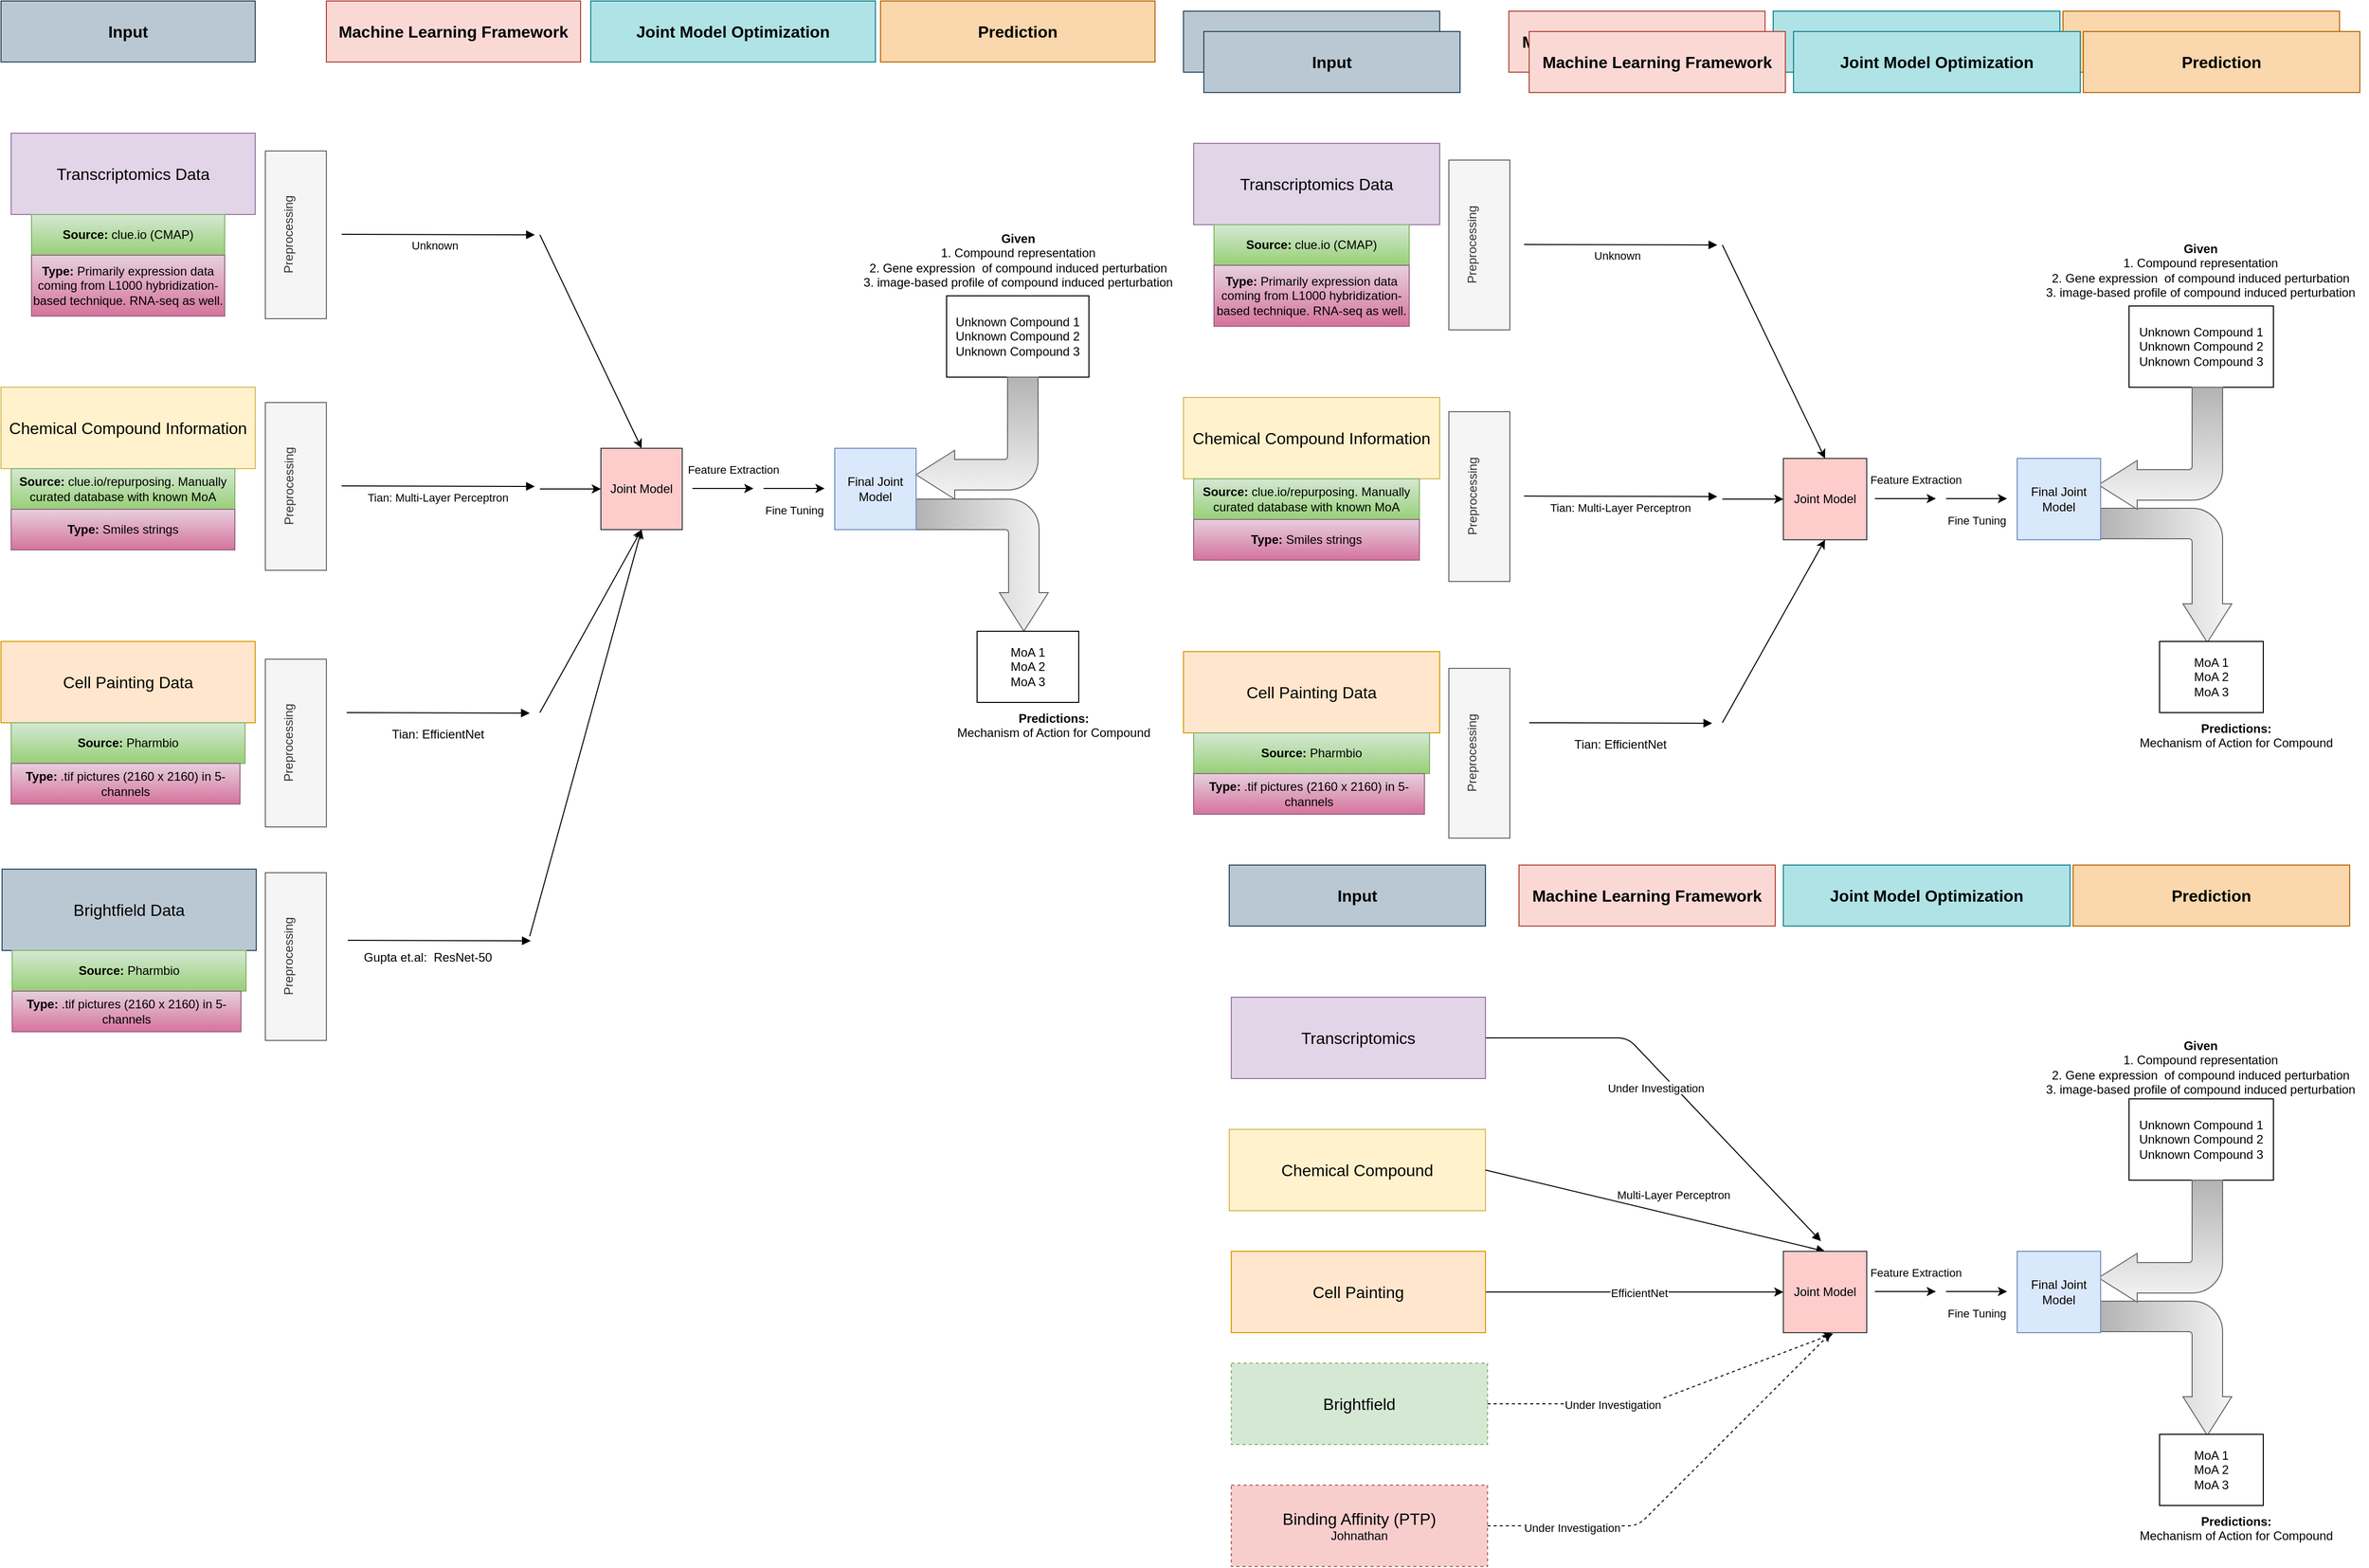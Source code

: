 <mxfile version="21.0.6" type="github">
  <diagram id="kgpKYQtTHZ0yAKxKKP6v" name="Page-1">
    <mxGraphModel dx="1924" dy="2059" grid="1" gridSize="10" guides="1" tooltips="1" connect="1" arrows="1" fold="1" page="1" pageScale="1" pageWidth="850" pageHeight="1100" math="0" shadow="0">
      <root>
        <mxCell id="0" />
        <mxCell id="1" parent="0" />
        <mxCell id="3nuBFxr9cyL0pnOWT2aG-9" value="Unknown" style="verticalAlign=bottom;endArrow=block;shadow=0;strokeWidth=1;" parent="1" edge="1">
          <mxGeometry x="-0.032" y="-20" relative="1" as="geometry">
            <mxPoint x="365" y="119.5" as="sourcePoint" />
            <mxPoint x="555" y="120" as="targetPoint" />
            <mxPoint as="offset" />
          </mxGeometry>
        </mxCell>
        <mxCell id="D1hPwI1u1eyKQ4dJg58t-1" value="&lt;font style=&quot;font-size: 16px;&quot;&gt;Transcriptomics Data&lt;/font&gt;" style="rounded=0;whiteSpace=wrap;html=1;fillColor=#e1d5e7;strokeColor=#9673a6;" parent="1" vertex="1">
          <mxGeometry x="40" y="20" width="240" height="80" as="geometry" />
        </mxCell>
        <mxCell id="D1hPwI1u1eyKQ4dJg58t-2" value="&lt;font style=&quot;font-size: 16px;&quot;&gt;Chemical Compound Information&lt;/font&gt;" style="rounded=0;whiteSpace=wrap;html=1;fillColor=#fff2cc;strokeColor=#d6b656;" parent="1" vertex="1">
          <mxGeometry x="30" y="270" width="250" height="80" as="geometry" />
        </mxCell>
        <mxCell id="D1hPwI1u1eyKQ4dJg58t-5" value="&lt;font style=&quot;font-size: 16px;&quot;&gt;Cell Painting Data&lt;/font&gt;" style="rounded=0;whiteSpace=wrap;html=1;fillColor=#ffe6cc;strokeColor=#d79b00;" parent="1" vertex="1">
          <mxGeometry x="30" y="520" width="250" height="80" as="geometry" />
        </mxCell>
        <mxCell id="D1hPwI1u1eyKQ4dJg58t-7" value="&lt;b&gt;Source:&lt;/b&gt; clue.io (CMAP)" style="rounded=0;whiteSpace=wrap;html=1;fillColor=#d5e8d4;gradientColor=#97d077;strokeColor=#82b366;" parent="1" vertex="1">
          <mxGeometry x="60" y="100" width="190" height="40" as="geometry" />
        </mxCell>
        <mxCell id="D1hPwI1u1eyKQ4dJg58t-8" value="&lt;b&gt;Source: &lt;/b&gt;clue.io/repurposing. Manually curated database with known MoA" style="rounded=0;whiteSpace=wrap;html=1;fillColor=#d5e8d4;gradientColor=#97d077;strokeColor=#82b366;" parent="1" vertex="1">
          <mxGeometry x="40" y="350" width="220" height="40" as="geometry" />
        </mxCell>
        <mxCell id="D1hPwI1u1eyKQ4dJg58t-9" value="&lt;b&gt;Source: &lt;/b&gt;Pharmbio " style="rounded=0;whiteSpace=wrap;html=1;fillColor=#d5e8d4;gradientColor=#97d077;strokeColor=#82b366;" parent="1" vertex="1">
          <mxGeometry x="40" y="600" width="230" height="40" as="geometry" />
        </mxCell>
        <mxCell id="D1hPwI1u1eyKQ4dJg58t-12" value="Tian: EfficientNet " style="verticalAlign=bottom;endArrow=block;shadow=0;strokeWidth=1;fontSize=12;" parent="1" edge="1">
          <mxGeometry x="0.001" y="-30" relative="1" as="geometry">
            <mxPoint x="370" y="590" as="sourcePoint" />
            <mxPoint x="550" y="590.5" as="targetPoint" />
            <mxPoint as="offset" />
          </mxGeometry>
        </mxCell>
        <mxCell id="D1hPwI1u1eyKQ4dJg58t-13" value="Tian: Multi-Layer Perceptron&#xa;" style="verticalAlign=bottom;endArrow=block;shadow=0;strokeWidth=1;" parent="1" edge="1">
          <mxGeometry x="0.001" y="-33" relative="1" as="geometry">
            <mxPoint x="365" y="367" as="sourcePoint" />
            <mxPoint x="555" y="367.5" as="targetPoint" />
            <mxPoint as="offset" />
            <Array as="points" />
          </mxGeometry>
        </mxCell>
        <mxCell id="D1hPwI1u1eyKQ4dJg58t-14" value="&lt;font style=&quot;font-size: 16px;&quot;&gt;Input&lt;/font&gt;" style="rounded=0;whiteSpace=wrap;html=1;fontStyle=1;fillColor=#bac8d3;strokeColor=#23445d;" parent="1" vertex="1">
          <mxGeometry x="30" y="-110" width="250" height="60" as="geometry" />
        </mxCell>
        <mxCell id="D1hPwI1u1eyKQ4dJg58t-15" value="&lt;b&gt;&lt;font style=&quot;font-size: 16px;&quot;&gt;Machine Learning Framework&lt;/font&gt;&lt;/b&gt;" style="rounded=0;whiteSpace=wrap;html=1;fillColor=#fad9d5;strokeColor=#ae4132;" parent="1" vertex="1">
          <mxGeometry x="350" y="-110" width="250" height="60" as="geometry" />
        </mxCell>
        <mxCell id="D1hPwI1u1eyKQ4dJg58t-16" value="&lt;b&gt;&lt;font style=&quot;font-size: 16px;&quot;&gt;Prediction&lt;/font&gt;&lt;/b&gt;" style="rounded=0;whiteSpace=wrap;html=1;fillColor=#fad7ac;strokeColor=#b46504;" parent="1" vertex="1">
          <mxGeometry x="895" y="-110" width="270" height="60" as="geometry" />
        </mxCell>
        <mxCell id="D1hPwI1u1eyKQ4dJg58t-17" value="&lt;b&gt;Type:&lt;/b&gt; Primarily expression data coming from L1000 hybridization-based technique. RNA-seq as well." style="rounded=0;whiteSpace=wrap;html=1;fillColor=#e6d0de;gradientColor=#d5739d;strokeColor=#996185;" parent="1" vertex="1">
          <mxGeometry x="60" y="140" width="190" height="60" as="geometry" />
        </mxCell>
        <mxCell id="D1hPwI1u1eyKQ4dJg58t-22" value="&lt;b&gt;Type:&lt;/b&gt; .tif pictures (2160 x 2160) in 5-channels" style="rounded=0;whiteSpace=wrap;html=1;fillColor=#e6d0de;gradientColor=#d5739d;strokeColor=#996185;" parent="1" vertex="1">
          <mxGeometry x="40" y="640" width="225" height="40" as="geometry" />
        </mxCell>
        <mxCell id="D1hPwI1u1eyKQ4dJg58t-24" value="&lt;b&gt;Type:&lt;/b&gt; Smiles strings" style="rounded=0;whiteSpace=wrap;html=1;fillColor=#e6d0de;gradientColor=#d5739d;strokeColor=#996185;" parent="1" vertex="1">
          <mxGeometry x="40" y="390" width="220" height="40" as="geometry" />
        </mxCell>
        <mxCell id="D1hPwI1u1eyKQ4dJg58t-26" value="&lt;div&gt;Preprocessing&lt;/div&gt;&lt;div&gt;&lt;br&gt;&lt;/div&gt;" style="rounded=0;whiteSpace=wrap;html=1;rotation=-90;fillColor=#f5f5f5;fontColor=#333333;strokeColor=#666666;" parent="1" vertex="1">
          <mxGeometry x="237.5" y="337.5" width="165" height="60" as="geometry" />
        </mxCell>
        <mxCell id="D1hPwI1u1eyKQ4dJg58t-27" value="&lt;div&gt;Preprocessing&lt;/div&gt;&lt;div&gt;&lt;br&gt;&lt;/div&gt;" style="rounded=0;whiteSpace=wrap;html=1;rotation=-90;fillColor=#f5f5f5;fontColor=#333333;strokeColor=#666666;" parent="1" vertex="1">
          <mxGeometry x="237.5" y="90" width="165" height="60" as="geometry" />
        </mxCell>
        <mxCell id="D1hPwI1u1eyKQ4dJg58t-28" value="&lt;div&gt;Preprocessing&lt;/div&gt;&lt;div&gt;&lt;br&gt;&lt;/div&gt;" style="rounded=0;whiteSpace=wrap;html=1;rotation=-90;fillColor=#f5f5f5;fontColor=#333333;strokeColor=#666666;" parent="1" vertex="1">
          <mxGeometry x="237.5" y="590" width="165" height="60" as="geometry" />
        </mxCell>
        <mxCell id="D1hPwI1u1eyKQ4dJg58t-30" value="" style="endArrow=classic;html=1;rounded=0;entryX=0.5;entryY=0;entryDx=0;entryDy=0;" parent="1" target="D1hPwI1u1eyKQ4dJg58t-31" edge="1">
          <mxGeometry width="50" height="50" relative="1" as="geometry">
            <mxPoint x="560" y="120" as="sourcePoint" />
            <mxPoint x="660" y="300" as="targetPoint" />
          </mxGeometry>
        </mxCell>
        <mxCell id="D1hPwI1u1eyKQ4dJg58t-31" value="Joint Model" style="whiteSpace=wrap;html=1;aspect=fixed;fillColor=#ffcccc;strokeColor=#36393d;" parent="1" vertex="1">
          <mxGeometry x="620" y="330" width="80" height="80" as="geometry" />
        </mxCell>
        <mxCell id="D1hPwI1u1eyKQ4dJg58t-32" value="" style="endArrow=classic;html=1;rounded=0;entryX=0.5;entryY=1;entryDx=0;entryDy=0;" parent="1" target="D1hPwI1u1eyKQ4dJg58t-31" edge="1">
          <mxGeometry width="50" height="50" relative="1" as="geometry">
            <mxPoint x="560" y="590" as="sourcePoint" />
            <mxPoint x="690" y="410" as="targetPoint" />
          </mxGeometry>
        </mxCell>
        <mxCell id="D1hPwI1u1eyKQ4dJg58t-33" value="" style="endArrow=classic;html=1;rounded=0;entryX=0;entryY=0.5;entryDx=0;entryDy=0;" parent="1" target="D1hPwI1u1eyKQ4dJg58t-31" edge="1">
          <mxGeometry width="50" height="50" relative="1" as="geometry">
            <mxPoint x="560" y="370" as="sourcePoint" />
            <mxPoint x="690" y="190" as="targetPoint" />
          </mxGeometry>
        </mxCell>
        <mxCell id="D1hPwI1u1eyKQ4dJg58t-34" value="&lt;b&gt;&lt;font style=&quot;font-size: 16px;&quot;&gt;Joint Model Optimization&lt;/font&gt;&lt;/b&gt;" style="rounded=0;whiteSpace=wrap;html=1;fillColor=#b0e3e6;strokeColor=#0e8088;" parent="1" vertex="1">
          <mxGeometry x="610" y="-110" width="280" height="60" as="geometry" />
        </mxCell>
        <mxCell id="D1hPwI1u1eyKQ4dJg58t-36" value="&lt;div&gt;Unknown Compound 1&lt;/div&gt;&lt;div&gt;Unknown Compound 2 Unknown Compound 3&lt;br&gt;&lt;/div&gt;" style="rounded=0;whiteSpace=wrap;html=1;" parent="1" vertex="1">
          <mxGeometry x="960" y="180" width="140" height="80" as="geometry" />
        </mxCell>
        <mxCell id="D1hPwI1u1eyKQ4dJg58t-46" value="" style="html=1;shadow=0;dashed=0;align=center;verticalAlign=middle;shape=mxgraph.arrows2.bendArrow;dy=15;dx=38;notch=0;arrowHead=48;rounded=1;fontSize=12;rotation=90;fillColor=#f5f5f5;strokeColor=#666666;gradientColor=#b3b3b3;" parent="1" vertex="1">
          <mxGeometry x="930" y="380" width="130" height="130" as="geometry" />
        </mxCell>
        <mxCell id="D1hPwI1u1eyKQ4dJg58t-48" value="" style="html=1;shadow=0;dashed=0;align=center;verticalAlign=middle;shape=mxgraph.arrows2.bendArrow;dy=15;dx=38;notch=0;arrowHead=48;rounded=1;fontSize=12;rotation=-180;fillColor=#f5f5f5;strokeColor=#666666;gradientColor=#b3b3b3;" parent="1" vertex="1">
          <mxGeometry x="930" y="260" width="120" height="120" as="geometry" />
        </mxCell>
        <mxCell id="D1hPwI1u1eyKQ4dJg58t-49" value="&lt;div&gt;MoA 1&lt;/div&gt;&lt;div&gt;MoA 2&lt;/div&gt;&lt;div&gt;MoA 3&lt;br&gt;&lt;/div&gt;" style="rounded=0;whiteSpace=wrap;html=1;" parent="1" vertex="1">
          <mxGeometry x="990" y="510" width="100" height="70" as="geometry" />
        </mxCell>
        <mxCell id="D1hPwI1u1eyKQ4dJg58t-50" value="&lt;div&gt;&lt;b&gt;Given&lt;/b&gt;&lt;/div&gt;&lt;div&gt;1. Compound representation&lt;/div&gt;&lt;div&gt;2. Gene expression&amp;nbsp; of compound induced perturbation&lt;/div&gt;&lt;div&gt;3. image-based profile of compound induced perturbation&lt;br&gt;&lt;/div&gt;" style="text;html=1;align=center;verticalAlign=middle;resizable=0;points=[];autosize=1;strokeColor=none;fillColor=none;fontSize=12;" parent="1" vertex="1">
          <mxGeometry x="865" y="110" width="330" height="70" as="geometry" />
        </mxCell>
        <mxCell id="D1hPwI1u1eyKQ4dJg58t-51" value="&lt;div&gt;&lt;b&gt;Predictions:&lt;/b&gt;&lt;/div&gt;&lt;div&gt;Mechanism of Action for Compound&lt;/div&gt;&lt;div&gt;&lt;br&gt;&lt;/div&gt;" style="text;html=1;align=center;verticalAlign=middle;resizable=0;points=[];autosize=1;strokeColor=none;fillColor=none;fontSize=12;" parent="1" vertex="1">
          <mxGeometry x="960" y="580" width="210" height="60" as="geometry" />
        </mxCell>
        <mxCell id="mocRb3aVS4eG0VOFSvYx-1" value="&lt;font style=&quot;font-size: 16px;&quot;&gt;Brightfield Data&lt;/font&gt;" style="rounded=0;whiteSpace=wrap;html=1;fillColor=#bac8d3;strokeColor=#23445d;" parent="1" vertex="1">
          <mxGeometry x="31" y="744" width="250" height="80" as="geometry" />
        </mxCell>
        <mxCell id="mocRb3aVS4eG0VOFSvYx-2" value="&lt;b&gt;Source: &lt;/b&gt;Pharmbio " style="rounded=0;whiteSpace=wrap;html=1;fillColor=#d5e8d4;gradientColor=#97d077;strokeColor=#82b366;" parent="1" vertex="1">
          <mxGeometry x="41" y="824" width="230" height="40" as="geometry" />
        </mxCell>
        <mxCell id="mocRb3aVS4eG0VOFSvYx-3" value="Gupta et.al:  ResNet-50" style="verticalAlign=bottom;endArrow=block;shadow=0;strokeWidth=1;fontSize=12;" parent="1" edge="1">
          <mxGeometry x="-0.121" y="-26" relative="1" as="geometry">
            <mxPoint x="371" y="814" as="sourcePoint" />
            <mxPoint x="551" y="814.5" as="targetPoint" />
            <mxPoint as="offset" />
          </mxGeometry>
        </mxCell>
        <mxCell id="mocRb3aVS4eG0VOFSvYx-4" value="&lt;div&gt;&lt;b&gt;Type:&lt;/b&gt; .tif pictures (2160 x 2160) in 5-channels&lt;/div&gt;" style="rounded=0;whiteSpace=wrap;html=1;fillColor=#e6d0de;gradientColor=#d5739d;strokeColor=#996185;" parent="1" vertex="1">
          <mxGeometry x="41" y="864" width="225" height="40" as="geometry" />
        </mxCell>
        <mxCell id="mocRb3aVS4eG0VOFSvYx-5" value="&lt;div&gt;Preprocessing&lt;/div&gt;&lt;div&gt;&lt;br&gt;&lt;/div&gt;" style="rounded=0;whiteSpace=wrap;html=1;rotation=-90;fillColor=#f5f5f5;fontColor=#333333;strokeColor=#666666;" parent="1" vertex="1">
          <mxGeometry x="237.5" y="800" width="165" height="60" as="geometry" />
        </mxCell>
        <mxCell id="mocRb3aVS4eG0VOFSvYx-6" value="" style="endArrow=classic;html=1;rounded=0;" parent="1" edge="1">
          <mxGeometry width="50" height="50" relative="1" as="geometry">
            <mxPoint x="550" y="810" as="sourcePoint" />
            <mxPoint x="660" y="410" as="targetPoint" />
          </mxGeometry>
        </mxCell>
        <mxCell id="TUwUTNBatRXr4J6QnmyJ-1" value="" style="endArrow=classic;html=1;rounded=0;entryX=0;entryY=0.5;entryDx=0;entryDy=0;" parent="1" edge="1">
          <mxGeometry width="50" height="50" relative="1" as="geometry">
            <mxPoint x="710" y="369.5" as="sourcePoint" />
            <mxPoint x="770" y="369.5" as="targetPoint" />
          </mxGeometry>
        </mxCell>
        <mxCell id="TUwUTNBatRXr4J6QnmyJ-4" value="Feature Extraction" style="edgeLabel;html=1;align=center;verticalAlign=middle;resizable=0;points=[];" parent="TUwUTNBatRXr4J6QnmyJ-1" vertex="1" connectable="0">
          <mxGeometry x="-0.333" y="-1" relative="1" as="geometry">
            <mxPoint x="20" y="-20" as="offset" />
          </mxGeometry>
        </mxCell>
        <mxCell id="TUwUTNBatRXr4J6QnmyJ-2" value="Fine Tuning" style="endArrow=classic;html=1;rounded=0;entryX=0;entryY=0.5;entryDx=0;entryDy=0;" parent="1" edge="1">
          <mxGeometry y="-20" width="50" height="50" relative="1" as="geometry">
            <mxPoint x="780" y="369.5" as="sourcePoint" />
            <mxPoint x="840" y="369.5" as="targetPoint" />
            <mxPoint y="1" as="offset" />
          </mxGeometry>
        </mxCell>
        <mxCell id="TUwUTNBatRXr4J6QnmyJ-3" value="Final Joint Model" style="whiteSpace=wrap;html=1;aspect=fixed;fillColor=#dae8fc;strokeColor=#6c8ebf;" parent="1" vertex="1">
          <mxGeometry x="850" y="330" width="80" height="80" as="geometry" />
        </mxCell>
        <mxCell id="cC5Lswz_oZdZxd0lIUzK-1" value="Unknown" style="verticalAlign=bottom;endArrow=block;shadow=0;strokeWidth=1;" edge="1" parent="1">
          <mxGeometry x="-0.032" y="-20" relative="1" as="geometry">
            <mxPoint x="1528" y="129.5" as="sourcePoint" />
            <mxPoint x="1718" y="130" as="targetPoint" />
            <mxPoint as="offset" />
          </mxGeometry>
        </mxCell>
        <mxCell id="cC5Lswz_oZdZxd0lIUzK-2" value="&lt;font style=&quot;font-size: 16px;&quot;&gt;Transcriptomics Data&lt;/font&gt;" style="rounded=0;whiteSpace=wrap;html=1;fillColor=#e1d5e7;strokeColor=#9673a6;" vertex="1" parent="1">
          <mxGeometry x="1203" y="30" width="242" height="80" as="geometry" />
        </mxCell>
        <mxCell id="cC5Lswz_oZdZxd0lIUzK-3" value="&lt;font style=&quot;font-size: 16px;&quot;&gt;Chemical Compound Information&lt;/font&gt;" style="rounded=0;whiteSpace=wrap;html=1;fillColor=#fff2cc;strokeColor=#d6b656;" vertex="1" parent="1">
          <mxGeometry x="1193" y="280" width="252" height="80" as="geometry" />
        </mxCell>
        <mxCell id="cC5Lswz_oZdZxd0lIUzK-4" value="&lt;font style=&quot;font-size: 16px;&quot;&gt;Cell Painting Data&lt;/font&gt;" style="rounded=0;whiteSpace=wrap;html=1;fillColor=#ffe6cc;strokeColor=#d79b00;" vertex="1" parent="1">
          <mxGeometry x="1193" y="530" width="252" height="80" as="geometry" />
        </mxCell>
        <mxCell id="cC5Lswz_oZdZxd0lIUzK-5" value="&lt;b&gt;Source:&lt;/b&gt; clue.io (CMAP)" style="rounded=0;whiteSpace=wrap;html=1;fillColor=#d5e8d4;gradientColor=#97d077;strokeColor=#82b366;" vertex="1" parent="1">
          <mxGeometry x="1223" y="110" width="192" height="40" as="geometry" />
        </mxCell>
        <mxCell id="cC5Lswz_oZdZxd0lIUzK-6" value="&lt;b&gt;Source: &lt;/b&gt;clue.io/repurposing. Manually curated database with known MoA" style="rounded=0;whiteSpace=wrap;html=1;fillColor=#d5e8d4;gradientColor=#97d077;strokeColor=#82b366;" vertex="1" parent="1">
          <mxGeometry x="1203" y="360" width="222" height="40" as="geometry" />
        </mxCell>
        <mxCell id="cC5Lswz_oZdZxd0lIUzK-7" value="&lt;b&gt;Source: &lt;/b&gt;Pharmbio " style="rounded=0;whiteSpace=wrap;html=1;fillColor=#d5e8d4;gradientColor=#97d077;strokeColor=#82b366;" vertex="1" parent="1">
          <mxGeometry x="1203" y="610" width="232" height="40" as="geometry" />
        </mxCell>
        <mxCell id="cC5Lswz_oZdZxd0lIUzK-8" value="Tian: EfficientNet " style="verticalAlign=bottom;endArrow=block;shadow=0;strokeWidth=1;fontSize=12;" edge="1" parent="1">
          <mxGeometry x="0.001" y="-30" relative="1" as="geometry">
            <mxPoint x="1533" y="600" as="sourcePoint" />
            <mxPoint x="1713" y="600.5" as="targetPoint" />
            <mxPoint as="offset" />
          </mxGeometry>
        </mxCell>
        <mxCell id="cC5Lswz_oZdZxd0lIUzK-9" value="Tian: Multi-Layer Perceptron&#xa;" style="verticalAlign=bottom;endArrow=block;shadow=0;strokeWidth=1;" edge="1" parent="1">
          <mxGeometry x="0.001" y="-33" relative="1" as="geometry">
            <mxPoint x="1528" y="377" as="sourcePoint" />
            <mxPoint x="1718" y="377.5" as="targetPoint" />
            <mxPoint as="offset" />
            <Array as="points" />
          </mxGeometry>
        </mxCell>
        <mxCell id="cC5Lswz_oZdZxd0lIUzK-10" value="&lt;font style=&quot;font-size: 16px;&quot;&gt;Input&lt;/font&gt;" style="rounded=0;whiteSpace=wrap;html=1;fontStyle=1;fillColor=#bac8d3;strokeColor=#23445d;" vertex="1" parent="1">
          <mxGeometry x="1193" y="-100" width="252" height="60" as="geometry" />
        </mxCell>
        <mxCell id="cC5Lswz_oZdZxd0lIUzK-11" value="&lt;b&gt;&lt;font style=&quot;font-size: 16px;&quot;&gt;Machine Learning Framework&lt;/font&gt;&lt;/b&gt;" style="rounded=0;whiteSpace=wrap;html=1;fillColor=#fad9d5;strokeColor=#ae4132;" vertex="1" parent="1">
          <mxGeometry x="1513" y="-100" width="252" height="60" as="geometry" />
        </mxCell>
        <mxCell id="cC5Lswz_oZdZxd0lIUzK-12" value="&lt;b&gt;&lt;font style=&quot;font-size: 16px;&quot;&gt;Prediction&lt;/font&gt;&lt;/b&gt;" style="rounded=0;whiteSpace=wrap;html=1;fillColor=#fad7ac;strokeColor=#b46504;" vertex="1" parent="1">
          <mxGeometry x="2058" y="-100" width="272" height="60" as="geometry" />
        </mxCell>
        <mxCell id="cC5Lswz_oZdZxd0lIUzK-13" value="&lt;b&gt;Type:&lt;/b&gt; Primarily expression data coming from L1000 hybridization-based technique. RNA-seq as well." style="rounded=0;whiteSpace=wrap;html=1;fillColor=#e6d0de;gradientColor=#d5739d;strokeColor=#996185;" vertex="1" parent="1">
          <mxGeometry x="1223" y="150" width="192" height="60" as="geometry" />
        </mxCell>
        <mxCell id="cC5Lswz_oZdZxd0lIUzK-14" value="&lt;b&gt;Type:&lt;/b&gt; .tif pictures (2160 x 2160) in 5-channels" style="rounded=0;whiteSpace=wrap;html=1;fillColor=#e6d0de;gradientColor=#d5739d;strokeColor=#996185;" vertex="1" parent="1">
          <mxGeometry x="1203" y="650" width="227" height="40" as="geometry" />
        </mxCell>
        <mxCell id="cC5Lswz_oZdZxd0lIUzK-15" value="&lt;b&gt;Type:&lt;/b&gt; Smiles strings" style="rounded=0;whiteSpace=wrap;html=1;fillColor=#e6d0de;gradientColor=#d5739d;strokeColor=#996185;" vertex="1" parent="1">
          <mxGeometry x="1203" y="400" width="222" height="40" as="geometry" />
        </mxCell>
        <mxCell id="cC5Lswz_oZdZxd0lIUzK-16" value="&lt;div&gt;Preprocessing&lt;/div&gt;&lt;div&gt;&lt;br&gt;&lt;/div&gt;" style="rounded=0;whiteSpace=wrap;html=1;rotation=-90;fillColor=#f5f5f5;fontColor=#333333;strokeColor=#666666;" vertex="1" parent="1">
          <mxGeometry x="1400.5" y="347.5" width="167" height="60" as="geometry" />
        </mxCell>
        <mxCell id="cC5Lswz_oZdZxd0lIUzK-17" value="&lt;div&gt;Preprocessing&lt;/div&gt;&lt;div&gt;&lt;br&gt;&lt;/div&gt;" style="rounded=0;whiteSpace=wrap;html=1;rotation=-90;fillColor=#f5f5f5;fontColor=#333333;strokeColor=#666666;" vertex="1" parent="1">
          <mxGeometry x="1400.5" y="100" width="167" height="60" as="geometry" />
        </mxCell>
        <mxCell id="cC5Lswz_oZdZxd0lIUzK-18" value="&lt;div&gt;Preprocessing&lt;/div&gt;&lt;div&gt;&lt;br&gt;&lt;/div&gt;" style="rounded=0;whiteSpace=wrap;html=1;rotation=-90;fillColor=#f5f5f5;fontColor=#333333;strokeColor=#666666;" vertex="1" parent="1">
          <mxGeometry x="1400.5" y="600" width="167" height="60" as="geometry" />
        </mxCell>
        <mxCell id="cC5Lswz_oZdZxd0lIUzK-19" value="" style="endArrow=classic;html=1;rounded=0;entryX=0.5;entryY=0;entryDx=0;entryDy=0;" edge="1" parent="1" target="cC5Lswz_oZdZxd0lIUzK-20">
          <mxGeometry width="50" height="50" relative="1" as="geometry">
            <mxPoint x="1723" y="130" as="sourcePoint" />
            <mxPoint x="1823" y="310" as="targetPoint" />
          </mxGeometry>
        </mxCell>
        <mxCell id="cC5Lswz_oZdZxd0lIUzK-20" value="Joint Model" style="whiteSpace=wrap;html=1;aspect=fixed;fillColor=#ffcccc;strokeColor=#36393d;" vertex="1" parent="1">
          <mxGeometry x="1783" y="340" width="82" height="80" as="geometry" />
        </mxCell>
        <mxCell id="cC5Lswz_oZdZxd0lIUzK-21" value="" style="endArrow=classic;html=1;rounded=0;entryX=0.5;entryY=1;entryDx=0;entryDy=0;" edge="1" parent="1" target="cC5Lswz_oZdZxd0lIUzK-20">
          <mxGeometry width="50" height="50" relative="1" as="geometry">
            <mxPoint x="1723" y="600" as="sourcePoint" />
            <mxPoint x="1853" y="420" as="targetPoint" />
          </mxGeometry>
        </mxCell>
        <mxCell id="cC5Lswz_oZdZxd0lIUzK-22" value="" style="endArrow=classic;html=1;rounded=0;entryX=0;entryY=0.5;entryDx=0;entryDy=0;" edge="1" parent="1" target="cC5Lswz_oZdZxd0lIUzK-20">
          <mxGeometry width="50" height="50" relative="1" as="geometry">
            <mxPoint x="1723" y="380" as="sourcePoint" />
            <mxPoint x="1853" y="200" as="targetPoint" />
          </mxGeometry>
        </mxCell>
        <mxCell id="cC5Lswz_oZdZxd0lIUzK-23" value="&lt;b&gt;&lt;font style=&quot;font-size: 16px;&quot;&gt;Joint Model Optimization&lt;/font&gt;&lt;/b&gt;" style="rounded=0;whiteSpace=wrap;html=1;fillColor=#b0e3e6;strokeColor=#0e8088;" vertex="1" parent="1">
          <mxGeometry x="1773" y="-100" width="282" height="60" as="geometry" />
        </mxCell>
        <mxCell id="cC5Lswz_oZdZxd0lIUzK-24" value="&lt;div&gt;Unknown Compound 1&lt;/div&gt;&lt;div&gt;Unknown Compound 2 Unknown Compound 3&lt;br&gt;&lt;/div&gt;" style="rounded=0;whiteSpace=wrap;html=1;" vertex="1" parent="1">
          <mxGeometry x="2123" y="190" width="142" height="80" as="geometry" />
        </mxCell>
        <mxCell id="cC5Lswz_oZdZxd0lIUzK-25" value="" style="html=1;shadow=0;dashed=0;align=center;verticalAlign=middle;shape=mxgraph.arrows2.bendArrow;dy=15;dx=38;notch=0;arrowHead=48;rounded=1;fontSize=12;rotation=90;fillColor=#f5f5f5;strokeColor=#666666;gradientColor=#b3b3b3;" vertex="1" parent="1">
          <mxGeometry x="2093" y="390" width="132" height="130" as="geometry" />
        </mxCell>
        <mxCell id="cC5Lswz_oZdZxd0lIUzK-26" value="" style="html=1;shadow=0;dashed=0;align=center;verticalAlign=middle;shape=mxgraph.arrows2.bendArrow;dy=15;dx=38;notch=0;arrowHead=48;rounded=1;fontSize=12;rotation=-180;fillColor=#f5f5f5;strokeColor=#666666;gradientColor=#b3b3b3;" vertex="1" parent="1">
          <mxGeometry x="2093" y="270" width="122" height="120" as="geometry" />
        </mxCell>
        <mxCell id="cC5Lswz_oZdZxd0lIUzK-27" value="&lt;div&gt;MoA 1&lt;/div&gt;&lt;div&gt;MoA 2&lt;/div&gt;&lt;div&gt;MoA 3&lt;br&gt;&lt;/div&gt;" style="rounded=0;whiteSpace=wrap;html=1;" vertex="1" parent="1">
          <mxGeometry x="2153" y="520" width="102" height="70" as="geometry" />
        </mxCell>
        <mxCell id="cC5Lswz_oZdZxd0lIUzK-28" value="&lt;div&gt;&lt;b&gt;Given&lt;/b&gt;&lt;/div&gt;&lt;div&gt;1. Compound representation&lt;/div&gt;&lt;div&gt;2. Gene expression&amp;nbsp; of compound induced perturbation&lt;/div&gt;&lt;div&gt;3. image-based profile of compound induced perturbation&lt;br&gt;&lt;/div&gt;" style="text;html=1;align=center;verticalAlign=middle;resizable=0;points=[];autosize=1;strokeColor=none;fillColor=none;fontSize=12;" vertex="1" parent="1">
          <mxGeometry x="2028" y="120" width="330" height="70" as="geometry" />
        </mxCell>
        <mxCell id="cC5Lswz_oZdZxd0lIUzK-29" value="&lt;div&gt;&lt;b&gt;Predictions:&lt;/b&gt;&lt;/div&gt;&lt;div&gt;Mechanism of Action for Compound&lt;/div&gt;&lt;div&gt;&lt;br&gt;&lt;/div&gt;" style="text;html=1;align=center;verticalAlign=middle;resizable=0;points=[];autosize=1;strokeColor=none;fillColor=none;fontSize=12;" vertex="1" parent="1">
          <mxGeometry x="2123" y="590" width="210" height="60" as="geometry" />
        </mxCell>
        <mxCell id="cC5Lswz_oZdZxd0lIUzK-36" value="" style="endArrow=classic;html=1;rounded=0;entryX=0;entryY=0.5;entryDx=0;entryDy=0;" edge="1" parent="1">
          <mxGeometry width="50" height="50" relative="1" as="geometry">
            <mxPoint x="1873" y="379.5" as="sourcePoint" />
            <mxPoint x="1933" y="379.5" as="targetPoint" />
          </mxGeometry>
        </mxCell>
        <mxCell id="cC5Lswz_oZdZxd0lIUzK-37" value="Feature Extraction" style="edgeLabel;html=1;align=center;verticalAlign=middle;resizable=0;points=[];" vertex="1" connectable="0" parent="cC5Lswz_oZdZxd0lIUzK-36">
          <mxGeometry x="-0.333" y="-1" relative="1" as="geometry">
            <mxPoint x="20" y="-20" as="offset" />
          </mxGeometry>
        </mxCell>
        <mxCell id="cC5Lswz_oZdZxd0lIUzK-38" value="Fine Tuning" style="endArrow=classic;html=1;rounded=0;entryX=0;entryY=0.5;entryDx=0;entryDy=0;" edge="1" parent="1">
          <mxGeometry y="-20" width="50" height="50" relative="1" as="geometry">
            <mxPoint x="1943" y="379.5" as="sourcePoint" />
            <mxPoint x="2003" y="379.5" as="targetPoint" />
            <mxPoint y="1" as="offset" />
          </mxGeometry>
        </mxCell>
        <mxCell id="cC5Lswz_oZdZxd0lIUzK-39" value="Final Joint Model" style="whiteSpace=wrap;html=1;aspect=fixed;fillColor=#dae8fc;strokeColor=#6c8ebf;" vertex="1" parent="1">
          <mxGeometry x="2013" y="340" width="82" height="80" as="geometry" />
        </mxCell>
        <mxCell id="cC5Lswz_oZdZxd0lIUzK-40" value="Under Investigation" style="verticalAlign=bottom;endArrow=block;shadow=0;strokeWidth=1;exitX=1;exitY=0.5;exitDx=0;exitDy=0;" edge="1" parent="1" source="cC5Lswz_oZdZxd0lIUzK-41">
          <mxGeometry x="-0.032" y="-20" relative="1" as="geometry">
            <mxPoint x="1540" y="910" as="sourcePoint" />
            <mxPoint x="1820" y="1110" as="targetPoint" />
            <mxPoint as="offset" />
            <Array as="points">
              <mxPoint x="1630" y="910" />
            </Array>
          </mxGeometry>
        </mxCell>
        <mxCell id="cC5Lswz_oZdZxd0lIUzK-41" value="&lt;font style=&quot;font-size: 16px;&quot;&gt;Transcriptomics&lt;br&gt;&lt;/font&gt;" style="rounded=0;whiteSpace=wrap;html=1;fillColor=#e1d5e7;strokeColor=#9673a6;" vertex="1" parent="1">
          <mxGeometry x="1240" y="870" width="250" height="80" as="geometry" />
        </mxCell>
        <mxCell id="cC5Lswz_oZdZxd0lIUzK-42" value="&lt;font style=&quot;font-size: 16px;&quot;&gt;Chemical Compound&lt;br&gt;&lt;/font&gt;" style="rounded=0;whiteSpace=wrap;html=1;fillColor=#fff2cc;strokeColor=#d6b656;" vertex="1" parent="1">
          <mxGeometry x="1238" y="1000" width="252" height="80" as="geometry" />
        </mxCell>
        <mxCell id="cC5Lswz_oZdZxd0lIUzK-80" style="edgeStyle=orthogonalEdgeStyle;rounded=0;orthogonalLoop=1;jettySize=auto;html=1;entryX=0;entryY=0.5;entryDx=0;entryDy=0;" edge="1" parent="1" source="cC5Lswz_oZdZxd0lIUzK-43" target="cC5Lswz_oZdZxd0lIUzK-56">
          <mxGeometry relative="1" as="geometry">
            <mxPoint x="1680" y="1160" as="targetPoint" />
          </mxGeometry>
        </mxCell>
        <mxCell id="cC5Lswz_oZdZxd0lIUzK-95" value="EfficientNet" style="edgeLabel;html=1;align=center;verticalAlign=middle;resizable=0;points=[];" vertex="1" connectable="0" parent="cC5Lswz_oZdZxd0lIUzK-80">
          <mxGeometry x="0.031" y="-1" relative="1" as="geometry">
            <mxPoint as="offset" />
          </mxGeometry>
        </mxCell>
        <mxCell id="cC5Lswz_oZdZxd0lIUzK-43" value="&lt;font style=&quot;font-size: 16px;&quot;&gt;Cell Painting&lt;br&gt;&lt;/font&gt;" style="rounded=0;whiteSpace=wrap;html=1;fillColor=#ffe6cc;strokeColor=#d79b00;" vertex="1" parent="1">
          <mxGeometry x="1240" y="1120" width="250" height="80" as="geometry" />
        </mxCell>
        <mxCell id="cC5Lswz_oZdZxd0lIUzK-48" value="Multi-Layer Perceptron&#xa;" style="verticalAlign=bottom;endArrow=block;shadow=0;strokeWidth=1;exitX=1;exitY=0.5;exitDx=0;exitDy=0;entryX=0.5;entryY=0;entryDx=0;entryDy=0;" edge="1" parent="1" source="cC5Lswz_oZdZxd0lIUzK-42" target="cC5Lswz_oZdZxd0lIUzK-56">
          <mxGeometry x="0.112" y="-2" relative="1" as="geometry">
            <mxPoint x="1528" y="1157" as="sourcePoint" />
            <mxPoint x="1718" y="1157.5" as="targetPoint" />
            <mxPoint as="offset" />
            <Array as="points" />
          </mxGeometry>
        </mxCell>
        <mxCell id="cC5Lswz_oZdZxd0lIUzK-56" value="Joint Model" style="whiteSpace=wrap;html=1;aspect=fixed;fillColor=#ffcccc;strokeColor=#36393d;" vertex="1" parent="1">
          <mxGeometry x="1783" y="1120" width="82" height="80" as="geometry" />
        </mxCell>
        <mxCell id="cC5Lswz_oZdZxd0lIUzK-59" value="&lt;div&gt;Unknown Compound 1&lt;/div&gt;&lt;div&gt;Unknown Compound 2 Unknown Compound 3&lt;br&gt;&lt;/div&gt;" style="rounded=0;whiteSpace=wrap;html=1;" vertex="1" parent="1">
          <mxGeometry x="2123" y="970" width="142" height="80" as="geometry" />
        </mxCell>
        <mxCell id="cC5Lswz_oZdZxd0lIUzK-60" value="" style="html=1;shadow=0;dashed=0;align=center;verticalAlign=middle;shape=mxgraph.arrows2.bendArrow;dy=15;dx=38;notch=0;arrowHead=48;rounded=1;fontSize=12;rotation=90;fillColor=#f5f5f5;strokeColor=#666666;gradientColor=#b3b3b3;" vertex="1" parent="1">
          <mxGeometry x="2093" y="1170" width="132" height="130" as="geometry" />
        </mxCell>
        <mxCell id="cC5Lswz_oZdZxd0lIUzK-61" value="" style="html=1;shadow=0;dashed=0;align=center;verticalAlign=middle;shape=mxgraph.arrows2.bendArrow;dy=15;dx=38;notch=0;arrowHead=48;rounded=1;fontSize=12;rotation=-180;fillColor=#f5f5f5;strokeColor=#666666;gradientColor=#b3b3b3;" vertex="1" parent="1">
          <mxGeometry x="2093" y="1050" width="122" height="120" as="geometry" />
        </mxCell>
        <mxCell id="cC5Lswz_oZdZxd0lIUzK-62" value="&lt;div&gt;MoA 1&lt;/div&gt;&lt;div&gt;MoA 2&lt;/div&gt;&lt;div&gt;MoA 3&lt;br&gt;&lt;/div&gt;" style="rounded=0;whiteSpace=wrap;html=1;" vertex="1" parent="1">
          <mxGeometry x="2153" y="1300" width="102" height="70" as="geometry" />
        </mxCell>
        <mxCell id="cC5Lswz_oZdZxd0lIUzK-63" value="&lt;div&gt;&lt;b&gt;Predictions:&lt;/b&gt;&lt;/div&gt;&lt;div&gt;Mechanism of Action for Compound&lt;/div&gt;&lt;div&gt;&lt;br&gt;&lt;/div&gt;" style="text;html=1;align=center;verticalAlign=middle;resizable=0;points=[];autosize=1;strokeColor=none;fillColor=none;fontSize=12;" vertex="1" parent="1">
          <mxGeometry x="2123" y="1370" width="210" height="60" as="geometry" />
        </mxCell>
        <mxCell id="cC5Lswz_oZdZxd0lIUzK-64" value="" style="endArrow=classic;html=1;rounded=0;entryX=0;entryY=0.5;entryDx=0;entryDy=0;" edge="1" parent="1">
          <mxGeometry width="50" height="50" relative="1" as="geometry">
            <mxPoint x="1873" y="1159.5" as="sourcePoint" />
            <mxPoint x="1933" y="1159.5" as="targetPoint" />
          </mxGeometry>
        </mxCell>
        <mxCell id="cC5Lswz_oZdZxd0lIUzK-65" value="Feature Extraction" style="edgeLabel;html=1;align=center;verticalAlign=middle;resizable=0;points=[];" vertex="1" connectable="0" parent="cC5Lswz_oZdZxd0lIUzK-64">
          <mxGeometry x="-0.333" y="-1" relative="1" as="geometry">
            <mxPoint x="20" y="-20" as="offset" />
          </mxGeometry>
        </mxCell>
        <mxCell id="cC5Lswz_oZdZxd0lIUzK-66" value="Fine Tuning" style="endArrow=classic;html=1;rounded=0;entryX=0;entryY=0.5;entryDx=0;entryDy=0;" edge="1" parent="1">
          <mxGeometry y="-20" width="50" height="50" relative="1" as="geometry">
            <mxPoint x="1943" y="1159.5" as="sourcePoint" />
            <mxPoint x="2003" y="1159.5" as="targetPoint" />
            <mxPoint y="1" as="offset" />
          </mxGeometry>
        </mxCell>
        <mxCell id="cC5Lswz_oZdZxd0lIUzK-67" value="Final Joint Model" style="whiteSpace=wrap;html=1;aspect=fixed;fillColor=#dae8fc;strokeColor=#6c8ebf;" vertex="1" parent="1">
          <mxGeometry x="2013" y="1120" width="82" height="80" as="geometry" />
        </mxCell>
        <mxCell id="cC5Lswz_oZdZxd0lIUzK-68" value="&lt;font style=&quot;font-size: 16px;&quot;&gt;Input&lt;/font&gt;" style="rounded=0;whiteSpace=wrap;html=1;fontStyle=1;fillColor=#bac8d3;strokeColor=#23445d;" vertex="1" parent="1">
          <mxGeometry x="1238" y="740" width="252" height="60" as="geometry" />
        </mxCell>
        <mxCell id="cC5Lswz_oZdZxd0lIUzK-69" value="&lt;b&gt;&lt;font style=&quot;font-size: 16px;&quot;&gt;Machine Learning Framework&lt;/font&gt;&lt;/b&gt;" style="rounded=0;whiteSpace=wrap;html=1;fillColor=#fad9d5;strokeColor=#ae4132;" vertex="1" parent="1">
          <mxGeometry x="1523" y="740" width="252" height="60" as="geometry" />
        </mxCell>
        <mxCell id="cC5Lswz_oZdZxd0lIUzK-70" value="&lt;b&gt;&lt;font style=&quot;font-size: 16px;&quot;&gt;Prediction&lt;/font&gt;&lt;/b&gt;" style="rounded=0;whiteSpace=wrap;html=1;fillColor=#fad7ac;strokeColor=#b46504;" vertex="1" parent="1">
          <mxGeometry x="2068" y="740" width="272" height="60" as="geometry" />
        </mxCell>
        <mxCell id="cC5Lswz_oZdZxd0lIUzK-71" value="&lt;b&gt;&lt;font style=&quot;font-size: 16px;&quot;&gt;Joint Model Optimization&lt;/font&gt;&lt;/b&gt;" style="rounded=0;whiteSpace=wrap;html=1;fillColor=#b0e3e6;strokeColor=#0e8088;" vertex="1" parent="1">
          <mxGeometry x="1783" y="740" width="282" height="60" as="geometry" />
        </mxCell>
        <mxCell id="cC5Lswz_oZdZxd0lIUzK-72" value="&lt;font style=&quot;font-size: 16px;&quot;&gt;Input&lt;/font&gt;" style="rounded=0;whiteSpace=wrap;html=1;fontStyle=1;fillColor=#bac8d3;strokeColor=#23445d;" vertex="1" parent="1">
          <mxGeometry x="1213" y="-80" width="252" height="60" as="geometry" />
        </mxCell>
        <mxCell id="cC5Lswz_oZdZxd0lIUzK-73" value="&lt;b&gt;&lt;font style=&quot;font-size: 16px;&quot;&gt;Machine Learning Framework&lt;/font&gt;&lt;/b&gt;" style="rounded=0;whiteSpace=wrap;html=1;fillColor=#fad9d5;strokeColor=#ae4132;" vertex="1" parent="1">
          <mxGeometry x="1533" y="-80" width="252" height="60" as="geometry" />
        </mxCell>
        <mxCell id="cC5Lswz_oZdZxd0lIUzK-74" value="&lt;b&gt;&lt;font style=&quot;font-size: 16px;&quot;&gt;Prediction&lt;/font&gt;&lt;/b&gt;" style="rounded=0;whiteSpace=wrap;html=1;fillColor=#fad7ac;strokeColor=#b46504;" vertex="1" parent="1">
          <mxGeometry x="2078" y="-80" width="272" height="60" as="geometry" />
        </mxCell>
        <mxCell id="cC5Lswz_oZdZxd0lIUzK-75" value="&lt;b&gt;&lt;font style=&quot;font-size: 16px;&quot;&gt;Joint Model Optimization&lt;/font&gt;&lt;/b&gt;" style="rounded=0;whiteSpace=wrap;html=1;fillColor=#b0e3e6;strokeColor=#0e8088;" vertex="1" parent="1">
          <mxGeometry x="1793" y="-80" width="282" height="60" as="geometry" />
        </mxCell>
        <mxCell id="cC5Lswz_oZdZxd0lIUzK-76" value="&lt;font style=&quot;font-size: 16px;&quot;&gt;Brightfield&lt;/font&gt;" style="rounded=0;whiteSpace=wrap;html=1;fillColor=#d5e8d4;strokeColor=#82b366;dashed=1;" vertex="1" parent="1">
          <mxGeometry x="1240" y="1230" width="252" height="80" as="geometry" />
        </mxCell>
        <mxCell id="cC5Lswz_oZdZxd0lIUzK-77" value="&lt;div&gt;&lt;font style=&quot;font-size: 16px;&quot;&gt;Binding Affinity (PTP)&lt;/font&gt;&lt;/div&gt;&lt;div style=&quot;&quot;&gt;&lt;font style=&quot;font-size: 12px;&quot;&gt;Johnathan &lt;br&gt;&lt;/font&gt;&lt;/div&gt;" style="rounded=0;whiteSpace=wrap;html=1;fillColor=#f8cecc;strokeColor=#b85450;dashed=1;" vertex="1" parent="1">
          <mxGeometry x="1240" y="1350" width="252" height="80" as="geometry" />
        </mxCell>
        <mxCell id="cC5Lswz_oZdZxd0lIUzK-87" value="" style="endArrow=classic;html=1;rounded=1;exitX=1;exitY=0.5;exitDx=0;exitDy=0;entryX=0.598;entryY=1.013;entryDx=0;entryDy=0;entryPerimeter=0;dashed=1;" edge="1" parent="1" source="cC5Lswz_oZdZxd0lIUzK-76" target="cC5Lswz_oZdZxd0lIUzK-56">
          <mxGeometry width="50" height="50" relative="1" as="geometry">
            <mxPoint x="1620" y="1190" as="sourcePoint" />
            <mxPoint x="1670" y="1140" as="targetPoint" />
            <Array as="points">
              <mxPoint x="1650" y="1270" />
            </Array>
          </mxGeometry>
        </mxCell>
        <mxCell id="cC5Lswz_oZdZxd0lIUzK-96" value="Under Investigation" style="edgeLabel;html=1;align=center;verticalAlign=middle;resizable=0;points=[];" vertex="1" connectable="0" parent="cC5Lswz_oZdZxd0lIUzK-87">
          <mxGeometry x="-0.302" y="-1" relative="1" as="geometry">
            <mxPoint as="offset" />
          </mxGeometry>
        </mxCell>
        <mxCell id="cC5Lswz_oZdZxd0lIUzK-92" value="" style="endArrow=classic;html=1;rounded=1;exitX=1;exitY=0.5;exitDx=0;exitDy=0;dashed=1;" edge="1" parent="1" source="cC5Lswz_oZdZxd0lIUzK-77">
          <mxGeometry width="50" height="50" relative="1" as="geometry">
            <mxPoint x="1620" y="1190" as="sourcePoint" />
            <mxPoint x="1830" y="1200" as="targetPoint" />
            <Array as="points">
              <mxPoint x="1640" y="1390" />
            </Array>
          </mxGeometry>
        </mxCell>
        <mxCell id="cC5Lswz_oZdZxd0lIUzK-97" value="Under Investigation" style="edgeLabel;html=1;align=center;verticalAlign=middle;resizable=0;points=[];" vertex="1" connectable="0" parent="cC5Lswz_oZdZxd0lIUzK-92">
          <mxGeometry x="-0.602" y="-2" relative="1" as="geometry">
            <mxPoint as="offset" />
          </mxGeometry>
        </mxCell>
        <mxCell id="cC5Lswz_oZdZxd0lIUzK-93" value="&lt;div&gt;&lt;b&gt;Given&lt;/b&gt;&lt;/div&gt;&lt;div&gt;1. Compound representation&lt;/div&gt;&lt;div&gt;2. Gene expression&amp;nbsp; of compound induced perturbation&lt;/div&gt;&lt;div&gt;3. image-based profile of compound induced perturbation&lt;br&gt;&lt;/div&gt;" style="text;html=1;align=center;verticalAlign=middle;resizable=0;points=[];autosize=1;strokeColor=none;fillColor=none;fontSize=12;" vertex="1" parent="1">
          <mxGeometry x="2028" y="904" width="330" height="70" as="geometry" />
        </mxCell>
      </root>
    </mxGraphModel>
  </diagram>
</mxfile>
